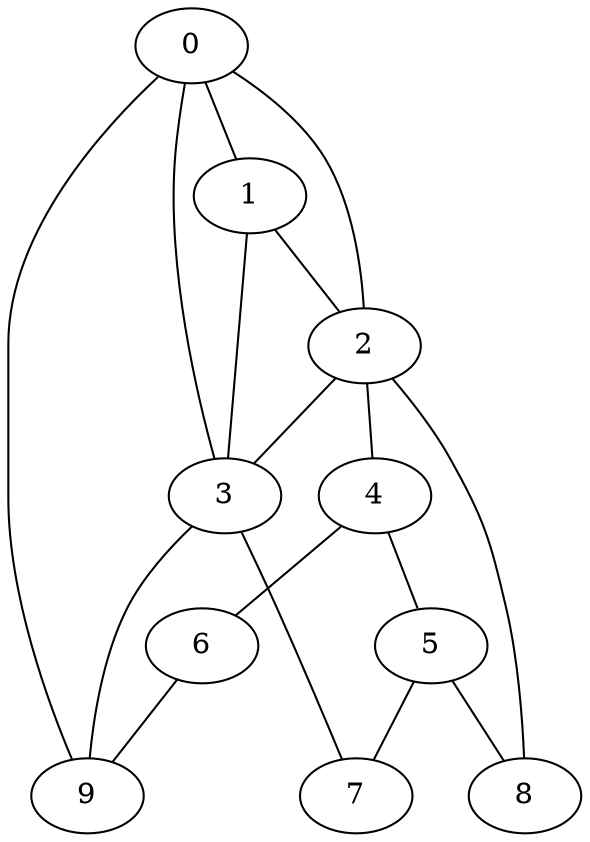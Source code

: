 
graph graphname {
    0 -- 1
0 -- 9
0 -- 3
0 -- 2
1 -- 2
1 -- 3
2 -- 3
2 -- 4
2 -- 8
3 -- 9
3 -- 7
4 -- 5
4 -- 6
5 -- 8
5 -- 7
6 -- 9

}
